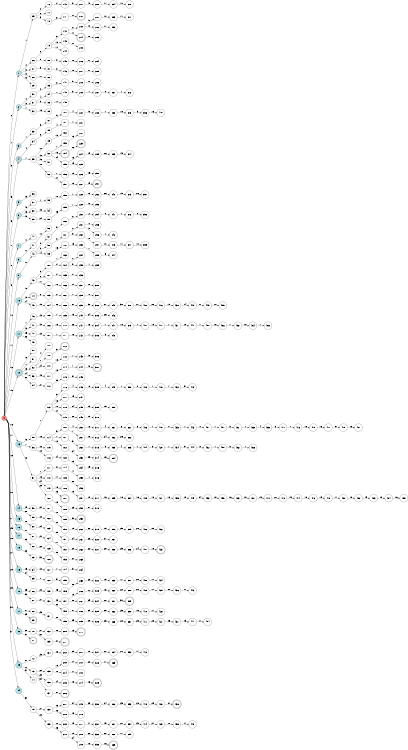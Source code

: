 digraph APTA {
__start0 [label="" shape="none"];

rankdir=LR;
size="8,5";

s0 [style="filled", color="black", fillcolor="#ff817b" shape="circle", label="0"];
s1 [style="filled", color="black", fillcolor="powderblue" shape="circle", label="1"];
s2 [style="filled", color="black", fillcolor="powderblue" shape="circle", label="2"];
s3 [style="filled", color="black", fillcolor="powderblue" shape="circle", label="3"];
s4 [style="rounded,filled", color="black", fillcolor="powderblue" shape="doublecircle", label="4"];
s5 [style="filled", color="black", fillcolor="powderblue" shape="circle", label="5"];
s6 [style="filled", color="black", fillcolor="powderblue" shape="circle", label="6"];
s7 [style="filled", color="black", fillcolor="powderblue" shape="circle", label="7"];
s8 [style="filled", color="black", fillcolor="powderblue" shape="circle", label="8"];
s9 [style="filled", color="black", fillcolor="powderblue" shape="circle", label="9"];
s10 [style="filled", color="black", fillcolor="powderblue" shape="circle", label="10"];
s11 [style="filled", color="black", fillcolor="powderblue" shape="circle", label="11"];
s12 [style="rounded,filled", color="black", fillcolor="powderblue" shape="doublecircle", label="12"];
s13 [style="filled", color="black", fillcolor="powderblue" shape="circle", label="13"];
s14 [style="filled", color="black", fillcolor="powderblue" shape="circle", label="14"];
s15 [style="filled", color="black", fillcolor="powderblue" shape="circle", label="15"];
s16 [style="filled", color="black", fillcolor="powderblue" shape="circle", label="16"];
s17 [style="filled", color="black", fillcolor="powderblue" shape="circle", label="17"];
s18 [style="filled", color="black", fillcolor="powderblue" shape="circle", label="18"];
s19 [style="filled", color="black", fillcolor="powderblue" shape="circle", label="19"];
s20 [style="filled", color="black", fillcolor="powderblue" shape="circle", label="20"];
s21 [style="filled", color="black", fillcolor="powderblue" shape="circle", label="21"];
s22 [style="filled", color="black", fillcolor="powderblue" shape="circle", label="22"];
s23 [style="filled", color="black", fillcolor="powderblue" shape="circle", label="23"];
s24 [style="filled", color="black", fillcolor="powderblue" shape="circle", label="24"];
s25 [style="filled", color="black", fillcolor="white" shape="circle", label="25"];
s26 [style="filled", color="black", fillcolor="white" shape="circle", label="26"];
s27 [style="filled", color="black", fillcolor="white" shape="circle", label="27"];
s28 [style="filled", color="black", fillcolor="white" shape="circle", label="28"];
s29 [style="filled", color="black", fillcolor="white" shape="circle", label="29"];
s30 [style="filled", color="black", fillcolor="white" shape="circle", label="30"];
s31 [style="filled", color="black", fillcolor="white" shape="circle", label="31"];
s32 [style="filled", color="black", fillcolor="white" shape="circle", label="32"];
s33 [style="filled", color="black", fillcolor="white" shape="circle", label="33"];
s34 [style="filled", color="black", fillcolor="white" shape="circle", label="34"];
s35 [style="filled", color="black", fillcolor="white" shape="circle", label="35"];
s36 [style="filled", color="black", fillcolor="white" shape="circle", label="36"];
s37 [style="filled", color="black", fillcolor="white" shape="circle", label="37"];
s38 [style="filled", color="black", fillcolor="white" shape="circle", label="38"];
s39 [style="filled", color="black", fillcolor="white" shape="circle", label="39"];
s40 [style="filled", color="black", fillcolor="white" shape="circle", label="40"];
s41 [style="filled", color="black", fillcolor="white" shape="circle", label="41"];
s42 [style="filled", color="black", fillcolor="white" shape="circle", label="42"];
s43 [style="filled", color="black", fillcolor="white" shape="circle", label="43"];
s44 [style="rounded,filled", color="black", fillcolor="white" shape="doublecircle", label="44"];
s45 [style="filled", color="black", fillcolor="white" shape="circle", label="45"];
s46 [style="filled", color="black", fillcolor="white" shape="circle", label="46"];
s47 [style="filled", color="black", fillcolor="white" shape="circle", label="47"];
s48 [style="filled", color="black", fillcolor="white" shape="circle", label="48"];
s49 [style="filled", color="black", fillcolor="white" shape="circle", label="49"];
s50 [style="filled", color="black", fillcolor="white" shape="circle", label="50"];
s51 [style="filled", color="black", fillcolor="white" shape="circle", label="51"];
s52 [style="filled", color="black", fillcolor="white" shape="circle", label="52"];
s53 [style="filled", color="black", fillcolor="white" shape="circle", label="53"];
s54 [style="filled", color="black", fillcolor="white" shape="circle", label="54"];
s55 [style="filled", color="black", fillcolor="white" shape="circle", label="55"];
s56 [style="filled", color="black", fillcolor="white" shape="circle", label="56"];
s57 [style="filled", color="black", fillcolor="white" shape="circle", label="57"];
s58 [style="filled", color="black", fillcolor="white" shape="circle", label="58"];
s59 [style="filled", color="black", fillcolor="white" shape="circle", label="59"];
s60 [style="filled", color="black", fillcolor="white" shape="circle", label="60"];
s61 [style="filled", color="black", fillcolor="white" shape="circle", label="61"];
s62 [style="filled", color="black", fillcolor="white" shape="circle", label="62"];
s63 [style="filled", color="black", fillcolor="white" shape="circle", label="63"];
s64 [style="filled", color="black", fillcolor="white" shape="circle", label="64"];
s65 [style="filled", color="black", fillcolor="white" shape="circle", label="65"];
s66 [style="filled", color="black", fillcolor="white" shape="circle", label="66"];
s67 [style="filled", color="black", fillcolor="white" shape="circle", label="67"];
s68 [style="filled", color="black", fillcolor="white" shape="circle", label="68"];
s69 [style="rounded,filled", color="black", fillcolor="white" shape="doublecircle", label="69"];
s70 [style="filled", color="black", fillcolor="white" shape="circle", label="70"];
s71 [style="rounded,filled", color="black", fillcolor="white" shape="doublecircle", label="71"];
s72 [style="filled", color="black", fillcolor="white" shape="circle", label="72"];
s73 [style="filled", color="black", fillcolor="white" shape="circle", label="73"];
s74 [style="filled", color="black", fillcolor="white" shape="circle", label="74"];
s75 [style="filled", color="black", fillcolor="white" shape="circle", label="75"];
s76 [style="filled", color="black", fillcolor="white" shape="circle", label="76"];
s77 [style="filled", color="black", fillcolor="white" shape="circle", label="77"];
s78 [style="filled", color="black", fillcolor="white" shape="circle", label="78"];
s79 [style="filled", color="black", fillcolor="white" shape="circle", label="79"];
s80 [style="filled", color="black", fillcolor="white" shape="circle", label="80"];
s81 [style="filled", color="black", fillcolor="white" shape="circle", label="81"];
s82 [style="filled", color="black", fillcolor="white" shape="circle", label="82"];
s83 [style="filled", color="black", fillcolor="white" shape="circle", label="83"];
s84 [style="filled", color="black", fillcolor="white" shape="circle", label="84"];
s85 [style="filled", color="black", fillcolor="white" shape="circle", label="85"];
s86 [style="filled", color="black", fillcolor="white" shape="circle", label="86"];
s87 [style="filled", color="black", fillcolor="white" shape="circle", label="87"];
s88 [style="filled", color="black", fillcolor="white" shape="circle", label="88"];
s89 [style="filled", color="black", fillcolor="white" shape="circle", label="89"];
s90 [style="filled", color="black", fillcolor="white" shape="circle", label="90"];
s91 [style="filled", color="black", fillcolor="white" shape="circle", label="91"];
s92 [style="filled", color="black", fillcolor="white" shape="circle", label="92"];
s93 [style="filled", color="black", fillcolor="white" shape="circle", label="93"];
s94 [style="filled", color="black", fillcolor="white" shape="circle", label="94"];
s95 [style="filled", color="black", fillcolor="white" shape="circle", label="95"];
s96 [style="filled", color="black", fillcolor="white" shape="circle", label="96"];
s97 [style="filled", color="black", fillcolor="white" shape="circle", label="97"];
s98 [style="filled", color="black", fillcolor="white" shape="circle", label="98"];
s99 [style="filled", color="black", fillcolor="white" shape="circle", label="99"];
s100 [style="filled", color="black", fillcolor="white" shape="circle", label="100"];
s101 [style="filled", color="black", fillcolor="white" shape="circle", label="101"];
s102 [style="filled", color="black", fillcolor="white" shape="circle", label="102"];
s103 [style="filled", color="black", fillcolor="white" shape="circle", label="103"];
s104 [style="filled", color="black", fillcolor="white" shape="circle", label="104"];
s105 [style="filled", color="black", fillcolor="white" shape="circle", label="105"];
s106 [style="filled", color="black", fillcolor="white" shape="circle", label="106"];
s107 [style="filled", color="black", fillcolor="white" shape="circle", label="107"];
s108 [style="filled", color="black", fillcolor="white" shape="circle", label="108"];
s109 [style="filled", color="black", fillcolor="white" shape="circle", label="109"];
s110 [style="filled", color="black", fillcolor="white" shape="circle", label="110"];
s111 [style="filled", color="black", fillcolor="white" shape="circle", label="111"];
s112 [style="filled", color="black", fillcolor="white" shape="circle", label="112"];
s113 [style="filled", color="black", fillcolor="white" shape="circle", label="113"];
s114 [style="filled", color="black", fillcolor="white" shape="circle", label="114"];
s115 [style="filled", color="black", fillcolor="white" shape="circle", label="115"];
s116 [style="filled", color="black", fillcolor="white" shape="circle", label="116"];
s117 [style="filled", color="black", fillcolor="white" shape="circle", label="117"];
s118 [style="filled", color="black", fillcolor="white" shape="circle", label="118"];
s119 [style="filled", color="black", fillcolor="white" shape="circle", label="119"];
s120 [style="filled", color="black", fillcolor="white" shape="circle", label="120"];
s121 [style="filled", color="black", fillcolor="white" shape="circle", label="121"];
s122 [style="filled", color="black", fillcolor="white" shape="circle", label="122"];
s123 [style="filled", color="black", fillcolor="white" shape="circle", label="123"];
s124 [style="filled", color="black", fillcolor="white" shape="circle", label="124"];
s125 [style="filled", color="black", fillcolor="white" shape="circle", label="125"];
s126 [style="rounded,filled", color="black", fillcolor="white" shape="doublecircle", label="126"];
s127 [style="filled", color="black", fillcolor="white" shape="circle", label="127"];
s128 [style="filled", color="black", fillcolor="white" shape="circle", label="128"];
s129 [style="filled", color="black", fillcolor="white" shape="circle", label="129"];
s130 [style="filled", color="black", fillcolor="white" shape="circle", label="130"];
s131 [style="filled", color="black", fillcolor="white" shape="circle", label="131"];
s132 [style="filled", color="black", fillcolor="white" shape="circle", label="132"];
s133 [style="filled", color="black", fillcolor="white" shape="circle", label="133"];
s134 [style="filled", color="black", fillcolor="white" shape="circle", label="134"];
s135 [style="filled", color="black", fillcolor="white" shape="circle", label="135"];
s136 [style="filled", color="black", fillcolor="white" shape="circle", label="136"];
s137 [style="filled", color="black", fillcolor="white" shape="circle", label="137"];
s138 [style="filled", color="black", fillcolor="white" shape="circle", label="138"];
s139 [style="filled", color="black", fillcolor="white" shape="circle", label="139"];
s140 [style="filled", color="black", fillcolor="white" shape="circle", label="140"];
s141 [style="filled", color="black", fillcolor="white" shape="circle", label="141"];
s142 [style="filled", color="black", fillcolor="white" shape="circle", label="142"];
s143 [style="filled", color="black", fillcolor="white" shape="circle", label="143"];
s144 [style="filled", color="black", fillcolor="white" shape="circle", label="144"];
s145 [style="filled", color="black", fillcolor="white" shape="circle", label="145"];
s146 [style="filled", color="black", fillcolor="white" shape="circle", label="146"];
s147 [style="filled", color="black", fillcolor="white" shape="circle", label="147"];
s148 [style="filled", color="black", fillcolor="white" shape="circle", label="148"];
s149 [style="filled", color="black", fillcolor="white" shape="circle", label="149"];
s150 [style="filled", color="black", fillcolor="white" shape="circle", label="150"];
s151 [style="filled", color="black", fillcolor="white" shape="circle", label="151"];
s152 [style="filled", color="black", fillcolor="white" shape="circle", label="152"];
s153 [style="filled", color="black", fillcolor="white" shape="circle", label="153"];
s154 [style="rounded,filled", color="black", fillcolor="white" shape="doublecircle", label="154"];
s155 [style="filled", color="black", fillcolor="white" shape="circle", label="155"];
s156 [style="filled", color="black", fillcolor="white" shape="circle", label="156"];
s157 [style="filled", color="black", fillcolor="white" shape="circle", label="157"];
s158 [style="filled", color="black", fillcolor="white" shape="circle", label="158"];
s159 [style="filled", color="black", fillcolor="white" shape="circle", label="159"];
s160 [style="filled", color="black", fillcolor="white" shape="circle", label="160"];
s161 [style="filled", color="black", fillcolor="white" shape="circle", label="161"];
s162 [style="filled", color="black", fillcolor="white" shape="circle", label="162"];
s163 [style="filled", color="black", fillcolor="white" shape="circle", label="163"];
s164 [style="filled", color="black", fillcolor="white" shape="circle", label="164"];
s165 [style="filled", color="black", fillcolor="white" shape="circle", label="165"];
s166 [style="filled", color="black", fillcolor="white" shape="circle", label="166"];
s167 [style="filled", color="black", fillcolor="white" shape="circle", label="167"];
s168 [style="filled", color="black", fillcolor="white" shape="circle", label="168"];
s169 [style="filled", color="black", fillcolor="white" shape="circle", label="169"];
s170 [style="filled", color="black", fillcolor="white" shape="circle", label="170"];
s171 [style="filled", color="black", fillcolor="white" shape="circle", label="171"];
s172 [style="rounded,filled", color="black", fillcolor="white" shape="doublecircle", label="172"];
s173 [style="filled", color="black", fillcolor="white" shape="circle", label="173"];
s174 [style="filled", color="black", fillcolor="white" shape="circle", label="174"];
s175 [style="filled", color="black", fillcolor="white" shape="circle", label="175"];
s176 [style="filled", color="black", fillcolor="white" shape="circle", label="176"];
s177 [style="filled", color="black", fillcolor="white" shape="circle", label="177"];
s178 [style="filled", color="black", fillcolor="white" shape="circle", label="178"];
s179 [style="filled", color="black", fillcolor="white" shape="circle", label="179"];
s180 [style="filled", color="black", fillcolor="white" shape="circle", label="180"];
s181 [style="filled", color="black", fillcolor="white" shape="circle", label="181"];
s182 [style="filled", color="black", fillcolor="white" shape="circle", label="182"];
s183 [style="filled", color="black", fillcolor="white" shape="circle", label="183"];
s184 [style="filled", color="black", fillcolor="white" shape="circle", label="184"];
s185 [style="filled", color="black", fillcolor="white" shape="circle", label="185"];
s186 [style="filled", color="black", fillcolor="white" shape="circle", label="186"];
s187 [style="rounded,filled", color="black", fillcolor="white" shape="doublecircle", label="187"];
s188 [style="filled", color="black", fillcolor="white" shape="circle", label="188"];
s189 [style="filled", color="black", fillcolor="white" shape="circle", label="189"];
s190 [style="filled", color="black", fillcolor="white" shape="circle", label="190"];
s191 [style="filled", color="black", fillcolor="white" shape="circle", label="191"];
s192 [style="filled", color="black", fillcolor="white" shape="circle", label="192"];
s193 [style="filled", color="black", fillcolor="white" shape="circle", label="193"];
s194 [style="filled", color="black", fillcolor="white" shape="circle", label="194"];
s195 [style="rounded,filled", color="black", fillcolor="white" shape="doublecircle", label="195"];
s196 [style="filled", color="black", fillcolor="white" shape="circle", label="196"];
s197 [style="filled", color="black", fillcolor="white" shape="circle", label="197"];
s198 [style="filled", color="black", fillcolor="white" shape="circle", label="198"];
s199 [style="filled", color="black", fillcolor="white" shape="circle", label="199"];
s200 [style="filled", color="black", fillcolor="white" shape="circle", label="200"];
s201 [style="rounded,filled", color="black", fillcolor="white" shape="doublecircle", label="201"];
s202 [style="filled", color="black", fillcolor="white" shape="circle", label="202"];
s203 [style="filled", color="black", fillcolor="white" shape="circle", label="203"];
s204 [style="filled", color="black", fillcolor="white" shape="circle", label="204"];
s205 [style="filled", color="black", fillcolor="white" shape="circle", label="205"];
s206 [style="rounded,filled", color="black", fillcolor="white" shape="doublecircle", label="206"];
s207 [style="filled", color="black", fillcolor="white" shape="circle", label="207"];
s208 [style="filled", color="black", fillcolor="white" shape="circle", label="208"];
s209 [style="filled", color="black", fillcolor="white" shape="circle", label="209"];
s210 [style="filled", color="black", fillcolor="white" shape="circle", label="210"];
s211 [style="filled", color="black", fillcolor="white" shape="circle", label="211"];
s212 [style="rounded,filled", color="black", fillcolor="white" shape="doublecircle", label="212"];
s213 [style="filled", color="black", fillcolor="white" shape="circle", label="213"];
s214 [style="rounded,filled", color="black", fillcolor="white" shape="doublecircle", label="214"];
s215 [style="filled", color="black", fillcolor="white" shape="circle", label="215"];
s216 [style="filled", color="black", fillcolor="white" shape="circle", label="216"];
s217 [style="filled", color="black", fillcolor="white" shape="circle", label="217"];
s218 [style="filled", color="black", fillcolor="white" shape="circle", label="218"];
s219 [style="filled", color="black", fillcolor="white" shape="circle", label="219"];
s220 [style="filled", color="black", fillcolor="white" shape="circle", label="220"];
s221 [style="filled", color="black", fillcolor="white" shape="circle", label="221"];
s222 [style="filled", color="black", fillcolor="white" shape="circle", label="222"];
s223 [style="rounded,filled", color="black", fillcolor="white" shape="doublecircle", label="223"];
s224 [style="filled", color="black", fillcolor="white" shape="circle", label="224"];
s225 [style="filled", color="black", fillcolor="white" shape="circle", label="225"];
s226 [style="filled", color="black", fillcolor="white" shape="circle", label="226"];
s227 [style="filled", color="black", fillcolor="white" shape="circle", label="227"];
s228 [style="filled", color="black", fillcolor="white" shape="circle", label="228"];
s229 [style="filled", color="black", fillcolor="white" shape="circle", label="229"];
s230 [style="filled", color="black", fillcolor="white" shape="circle", label="230"];
s231 [style="filled", color="black", fillcolor="white" shape="circle", label="231"];
s232 [style="filled", color="black", fillcolor="white" shape="circle", label="232"];
s233 [style="filled", color="black", fillcolor="white" shape="circle", label="233"];
s234 [style="filled", color="black", fillcolor="white" shape="circle", label="234"];
s235 [style="filled", color="black", fillcolor="white" shape="circle", label="235"];
s236 [style="filled", color="black", fillcolor="white" shape="circle", label="236"];
s237 [style="filled", color="black", fillcolor="white" shape="circle", label="237"];
s238 [style="filled", color="black", fillcolor="white" shape="circle", label="238"];
s239 [style="filled", color="black", fillcolor="white" shape="circle", label="239"];
s240 [style="filled", color="black", fillcolor="white" shape="circle", label="240"];
s241 [style="filled", color="black", fillcolor="white" shape="circle", label="241"];
s242 [style="filled", color="black", fillcolor="white" shape="circle", label="242"];
s243 [style="filled", color="black", fillcolor="white" shape="circle", label="243"];
s244 [style="filled", color="black", fillcolor="white" shape="circle", label="244"];
s245 [style="filled", color="black", fillcolor="white" shape="circle", label="245"];
s246 [style="filled", color="black", fillcolor="white" shape="circle", label="246"];
s247 [style="filled", color="black", fillcolor="white" shape="circle", label="247"];
s248 [style="filled", color="black", fillcolor="white" shape="circle", label="248"];
s249 [style="filled", color="black", fillcolor="white" shape="circle", label="249"];
s250 [style="filled", color="black", fillcolor="white" shape="circle", label="250"];
s251 [style="filled", color="black", fillcolor="white" shape="circle", label="251"];
s252 [style="filled", color="black", fillcolor="white" shape="circle", label="252"];
s253 [style="filled", color="black", fillcolor="white" shape="circle", label="253"];
s254 [style="filled", color="black", fillcolor="white" shape="circle", label="254"];
s255 [style="filled", color="black", fillcolor="white" shape="circle", label="255"];
s256 [style="filled", color="black", fillcolor="white" shape="circle", label="256"];
s257 [style="filled", color="black", fillcolor="white" shape="circle", label="257"];
s258 [style="filled", color="black", fillcolor="white" shape="circle", label="258"];
s259 [style="rounded,filled", color="black", fillcolor="white" shape="doublecircle", label="259"];
s260 [style="filled", color="black", fillcolor="white" shape="circle", label="260"];
s261 [style="filled", color="black", fillcolor="white" shape="circle", label="261"];
s262 [style="filled", color="black", fillcolor="white" shape="circle", label="262"];
s263 [style="filled", color="black", fillcolor="white" shape="circle", label="263"];
s264 [style="filled", color="black", fillcolor="white" shape="circle", label="264"];
s265 [style="filled", color="black", fillcolor="white" shape="circle", label="265"];
s266 [style="filled", color="black", fillcolor="white" shape="circle", label="266"];
s267 [style="filled", color="black", fillcolor="white" shape="circle", label="267"];
s268 [style="filled", color="black", fillcolor="white" shape="circle", label="268"];
s269 [style="filled", color="black", fillcolor="white" shape="circle", label="269"];
s270 [style="rounded,filled", color="black", fillcolor="white" shape="doublecircle", label="270"];
s271 [style="filled", color="black", fillcolor="white" shape="circle", label="271"];
s272 [style="filled", color="black", fillcolor="white" shape="circle", label="272"];
s273 [style="filled", color="black", fillcolor="white" shape="circle", label="273"];
s274 [style="filled", color="black", fillcolor="white" shape="circle", label="274"];
s275 [style="filled", color="black", fillcolor="white" shape="circle", label="275"];
s276 [style="filled", color="black", fillcolor="white" shape="circle", label="276"];
s277 [style="filled", color="black", fillcolor="white" shape="circle", label="277"];
s278 [style="filled", color="black", fillcolor="white" shape="circle", label="278"];
s279 [style="filled", color="black", fillcolor="white" shape="circle", label="279"];
s280 [style="filled", color="black", fillcolor="white" shape="circle", label="280"];
s281 [style="filled", color="black", fillcolor="white" shape="circle", label="281"];
s282 [style="filled", color="black", fillcolor="white" shape="circle", label="282"];
s283 [style="filled", color="black", fillcolor="white" shape="circle", label="283"];
s284 [style="filled", color="black", fillcolor="white" shape="circle", label="284"];
s285 [style="filled", color="black", fillcolor="white" shape="circle", label="285"];
s286 [style="filled", color="black", fillcolor="white" shape="circle", label="286"];
s287 [style="filled", color="black", fillcolor="white" shape="circle", label="287"];
s288 [style="filled", color="black", fillcolor="white" shape="circle", label="288"];
s289 [style="filled", color="black", fillcolor="white" shape="circle", label="289"];
s290 [style="filled", color="black", fillcolor="white" shape="circle", label="290"];
s291 [style="rounded,filled", color="black", fillcolor="white" shape="doublecircle", label="291"];
s292 [style="filled", color="black", fillcolor="white" shape="circle", label="292"];
s293 [style="filled", color="black", fillcolor="white" shape="circle", label="293"];
s294 [style="filled", color="black", fillcolor="white" shape="circle", label="294"];
s295 [style="filled", color="black", fillcolor="white" shape="circle", label="295"];
s296 [style="filled", color="black", fillcolor="white" shape="circle", label="296"];
s297 [style="filled", color="black", fillcolor="white" shape="circle", label="297"];
s298 [style="filled", color="black", fillcolor="white" shape="circle", label="298"];
s299 [style="filled", color="black", fillcolor="white" shape="circle", label="299"];
s300 [style="filled", color="black", fillcolor="white" shape="circle", label="300"];
s301 [style="filled", color="black", fillcolor="white" shape="circle", label="301"];
s302 [style="filled", color="black", fillcolor="white" shape="circle", label="302"];
s303 [style="filled", color="black", fillcolor="white" shape="circle", label="303"];
s304 [style="filled", color="black", fillcolor="white" shape="circle", label="304"];
s305 [style="filled", color="black", fillcolor="white" shape="circle", label="305"];
s306 [style="filled", color="black", fillcolor="white" shape="circle", label="306"];
s307 [style="rounded,filled", color="black", fillcolor="white" shape="doublecircle", label="307"];
s308 [style="filled", color="black", fillcolor="white" shape="circle", label="308"];
s309 [style="filled", color="black", fillcolor="white" shape="circle", label="309"];
s310 [style="filled", color="black", fillcolor="white" shape="circle", label="310"];
s311 [style="filled", color="black", fillcolor="white" shape="circle", label="311"];
s312 [style="filled", color="black", fillcolor="white" shape="circle", label="312"];
s313 [style="filled", color="black", fillcolor="white" shape="circle", label="313"];
s314 [style="filled", color="black", fillcolor="white" shape="circle", label="314"];
s315 [style="filled", color="black", fillcolor="white" shape="circle", label="315"];
s316 [style="filled", color="black", fillcolor="white" shape="circle", label="316"];
s317 [style="filled", color="black", fillcolor="white" shape="circle", label="317"];
s318 [style="filled", color="black", fillcolor="white" shape="circle", label="318"];
s319 [style="filled", color="black", fillcolor="white" shape="circle", label="319"];
s320 [style="filled", color="black", fillcolor="white" shape="circle", label="320"];
s321 [style="filled", color="black", fillcolor="white" shape="circle", label="321"];
s322 [style="filled", color="black", fillcolor="white" shape="circle", label="322"];
s323 [style="filled", color="black", fillcolor="white" shape="circle", label="323"];
s324 [style="filled", color="black", fillcolor="white" shape="circle", label="324"];
s325 [style="filled", color="black", fillcolor="white" shape="circle", label="325"];
s326 [style="filled", color="black", fillcolor="white" shape="circle", label="326"];
s327 [style="filled", color="black", fillcolor="white" shape="circle", label="327"];
s328 [style="filled", color="black", fillcolor="white" shape="circle", label="328"];
s329 [style="rounded,filled", color="black", fillcolor="white" shape="doublecircle", label="329"];
s330 [style="filled", color="black", fillcolor="white" shape="circle", label="330"];
s331 [style="filled", color="black", fillcolor="white" shape="circle", label="331"];
s332 [style="filled", color="black", fillcolor="white" shape="circle", label="332"];
s333 [style="filled", color="black", fillcolor="white" shape="circle", label="333"];
s334 [style="filled", color="black", fillcolor="white" shape="circle", label="334"];
s335 [style="filled", color="black", fillcolor="white" shape="circle", label="335"];
s336 [style="filled", color="black", fillcolor="white" shape="circle", label="336"];
s337 [style="filled", color="black", fillcolor="white" shape="circle", label="337"];
s338 [style="filled", color="black", fillcolor="white" shape="circle", label="338"];
s339 [style="filled", color="black", fillcolor="white" shape="circle", label="339"];
s340 [style="filled", color="black", fillcolor="white" shape="circle", label="340"];
s341 [style="filled", color="black", fillcolor="white" shape="circle", label="341"];
s342 [style="filled", color="black", fillcolor="white" shape="circle", label="342"];
s343 [style="filled", color="black", fillcolor="white" shape="circle", label="343"];
s344 [style="filled", color="black", fillcolor="white" shape="circle", label="344"];
s345 [style="filled", color="black", fillcolor="white" shape="circle", label="345"];
s346 [style="filled", color="black", fillcolor="white" shape="circle", label="346"];
s347 [style="filled", color="black", fillcolor="white" shape="circle", label="347"];
s348 [style="filled", color="black", fillcolor="white" shape="circle", label="348"];
s349 [style="filled", color="black", fillcolor="white" shape="circle", label="349"];
s350 [style="filled", color="black", fillcolor="white" shape="circle", label="350"];
s351 [style="filled", color="black", fillcolor="white" shape="circle", label="351"];
s352 [style="filled", color="black", fillcolor="white" shape="circle", label="352"];
s353 [style="filled", color="black", fillcolor="white" shape="circle", label="353"];
s354 [style="rounded,filled", color="black", fillcolor="white" shape="doublecircle", label="354"];
s355 [style="filled", color="black", fillcolor="white" shape="circle", label="355"];
s356 [style="filled", color="black", fillcolor="white" shape="circle", label="356"];
s357 [style="filled", color="black", fillcolor="white" shape="circle", label="357"];
s358 [style="filled", color="black", fillcolor="white" shape="circle", label="358"];
s359 [style="filled", color="black", fillcolor="white" shape="circle", label="359"];
s360 [style="filled", color="black", fillcolor="white" shape="circle", label="360"];
s361 [style="filled", color="black", fillcolor="white" shape="circle", label="361"];
s362 [style="filled", color="black", fillcolor="white" shape="circle", label="362"];
s363 [style="filled", color="black", fillcolor="white" shape="circle", label="363"];
s364 [style="filled", color="black", fillcolor="white" shape="circle", label="364"];
s365 [style="rounded,filled", color="black", fillcolor="white" shape="doublecircle", label="365"];
s366 [style="filled", color="black", fillcolor="white" shape="circle", label="366"];
s367 [style="filled", color="black", fillcolor="white" shape="circle", label="367"];
s368 [style="filled", color="black", fillcolor="white" shape="circle", label="368"];
s369 [style="rounded,filled", color="black", fillcolor="white" shape="doublecircle", label="369"];
s370 [style="filled", color="black", fillcolor="white" shape="circle", label="370"];
s371 [style="filled", color="black", fillcolor="white" shape="circle", label="371"];
s372 [style="filled", color="black", fillcolor="white" shape="circle", label="372"];
s373 [style="filled", color="black", fillcolor="white" shape="circle", label="373"];
s374 [style="filled", color="black", fillcolor="white" shape="circle", label="374"];
s375 [style="filled", color="black", fillcolor="white" shape="circle", label="375"];
s376 [style="filled", color="black", fillcolor="white" shape="circle", label="376"];
s377 [style="filled", color="black", fillcolor="white" shape="circle", label="377"];
s378 [style="filled", color="black", fillcolor="white" shape="circle", label="378"];
s379 [style="filled", color="black", fillcolor="white" shape="circle", label="379"];
s380 [style="filled", color="black", fillcolor="white" shape="circle", label="380"];
s381 [style="filled", color="black", fillcolor="white" shape="circle", label="381"];
s382 [style="filled", color="black", fillcolor="white" shape="circle", label="382"];
s383 [style="filled", color="black", fillcolor="white" shape="circle", label="383"];
s384 [style="filled", color="black", fillcolor="white" shape="circle", label="384"];
s385 [style="filled", color="black", fillcolor="white" shape="circle", label="385"];
s386 [style="filled", color="black", fillcolor="white" shape="circle", label="386"];
s387 [style="filled", color="black", fillcolor="white" shape="circle", label="387"];
s388 [style="filled", color="black", fillcolor="white" shape="circle", label="388"];
s389 [style="rounded,filled", color="black", fillcolor="white" shape="doublecircle", label="389"];
s390 [style="filled", color="black", fillcolor="white" shape="circle", label="390"];
s391 [style="filled", color="black", fillcolor="white" shape="circle", label="391"];
s392 [style="filled", color="black", fillcolor="white" shape="circle", label="392"];
s393 [style="filled", color="black", fillcolor="white" shape="circle", label="393"];
s394 [style="filled", color="black", fillcolor="white" shape="circle", label="394"];
s395 [style="filled", color="black", fillcolor="white" shape="circle", label="395"];
s396 [style="filled", color="black", fillcolor="white" shape="circle", label="396"];
s397 [style="filled", color="black", fillcolor="white" shape="circle", label="397"];
s398 [style="filled", color="black", fillcolor="white" shape="circle", label="398"];
s399 [style="filled", color="black", fillcolor="white" shape="circle", label="399"];
s400 [style="filled", color="black", fillcolor="white" shape="circle", label="400"];
s401 [style="filled", color="black", fillcolor="white" shape="circle", label="401"];
s402 [style="filled", color="black", fillcolor="white" shape="circle", label="402"];
s403 [style="filled", color="black", fillcolor="white" shape="circle", label="403"];
s404 [style="filled", color="black", fillcolor="white" shape="circle", label="404"];
s405 [style="filled", color="black", fillcolor="white" shape="circle", label="405"];
s406 [style="filled", color="black", fillcolor="white" shape="circle", label="406"];
s407 [style="filled", color="black", fillcolor="white" shape="circle", label="407"];
s408 [style="filled", color="black", fillcolor="white" shape="circle", label="408"];
s409 [style="filled", color="black", fillcolor="white" shape="circle", label="409"];
s410 [style="filled", color="black", fillcolor="white" shape="circle", label="410"];
s411 [style="filled", color="black", fillcolor="white" shape="circle", label="411"];
s412 [style="filled", color="black", fillcolor="white" shape="circle", label="412"];
s413 [style="filled", color="black", fillcolor="white" shape="circle", label="413"];
s414 [style="filled", color="black", fillcolor="white" shape="circle", label="414"];
s415 [style="filled", color="black", fillcolor="white" shape="circle", label="415"];
s416 [style="filled", color="black", fillcolor="white" shape="circle", label="416"];
s417 [style="filled", color="black", fillcolor="white" shape="circle", label="417"];
s418 [style="filled", color="black", fillcolor="white" shape="circle", label="418"];
s419 [style="filled", color="black", fillcolor="white" shape="circle", label="419"];
s420 [style="filled", color="black", fillcolor="white" shape="circle", label="420"];
s421 [style="filled", color="black", fillcolor="white" shape="circle", label="421"];
s422 [style="filled", color="black", fillcolor="white" shape="circle", label="422"];
s423 [style="rounded,filled", color="black", fillcolor="white" shape="doublecircle", label="423"];
s424 [style="filled", color="black", fillcolor="white" shape="circle", label="424"];
s425 [style="filled", color="black", fillcolor="white" shape="circle", label="425"];
s426 [style="filled", color="black", fillcolor="white" shape="circle", label="426"];
s427 [style="filled", color="black", fillcolor="white" shape="circle", label="427"];
s428 [style="filled", color="black", fillcolor="white" shape="circle", label="428"];
s429 [style="filled", color="black", fillcolor="white" shape="circle", label="429"];
s430 [style="filled", color="black", fillcolor="white" shape="circle", label="430"];
s431 [style="filled", color="black", fillcolor="white" shape="circle", label="431"];
s432 [style="filled", color="black", fillcolor="white" shape="circle", label="432"];
s433 [style="filled", color="black", fillcolor="white" shape="circle", label="433"];
s434 [style="filled", color="black", fillcolor="white" shape="circle", label="434"];
s435 [style="filled", color="black", fillcolor="white" shape="circle", label="435"];
s436 [style="filled", color="black", fillcolor="white" shape="circle", label="436"];
s437 [style="filled", color="black", fillcolor="white" shape="circle", label="437"];
s438 [style="rounded,filled", color="black", fillcolor="white" shape="doublecircle", label="438"];
s439 [style="filled", color="black", fillcolor="white" shape="circle", label="439"];
s440 [style="filled", color="black", fillcolor="white" shape="circle", label="440"];
s441 [style="filled", color="black", fillcolor="white" shape="circle", label="441"];
s442 [style="filled", color="black", fillcolor="white" shape="circle", label="442"];
s443 [style="filled", color="black", fillcolor="white" shape="circle", label="443"];
s444 [style="filled", color="black", fillcolor="white" shape="circle", label="444"];
s445 [style="filled", color="black", fillcolor="white" shape="circle", label="445"];
s446 [style="filled", color="black", fillcolor="white" shape="circle", label="446"];
s447 [style="filled", color="black", fillcolor="white" shape="circle", label="447"];
s448 [style="filled", color="black", fillcolor="white" shape="circle", label="448"];
s449 [style="filled", color="black", fillcolor="white" shape="circle", label="449"];
s450 [style="filled", color="black", fillcolor="white" shape="circle", label="450"];
s451 [style="filled", color="black", fillcolor="white" shape="circle", label="451"];
s452 [style="filled", color="black", fillcolor="white" shape="circle", label="452"];
s453 [style="filled", color="black", fillcolor="white" shape="circle", label="453"];
s454 [style="filled", color="black", fillcolor="white" shape="circle", label="454"];
s455 [style="filled", color="black", fillcolor="white" shape="circle", label="455"];
s456 [style="filled", color="black", fillcolor="white" shape="circle", label="456"];
s457 [style="filled", color="black", fillcolor="white" shape="circle", label="457"];
s458 [style="filled", color="black", fillcolor="white" shape="circle", label="458"];
s459 [style="filled", color="black", fillcolor="white" shape="circle", label="459"];
s460 [style="filled", color="black", fillcolor="white" shape="circle", label="460"];
s461 [style="filled", color="black", fillcolor="white" shape="circle", label="461"];
s462 [style="filled", color="black", fillcolor="white" shape="circle", label="462"];
s463 [style="filled", color="black", fillcolor="white" shape="circle", label="463"];
s464 [style="filled", color="black", fillcolor="white" shape="circle", label="464"];
s465 [style="filled", color="black", fillcolor="white" shape="circle", label="465"];
s466 [style="filled", color="black", fillcolor="white" shape="circle", label="466"];
s467 [style="filled", color="black", fillcolor="white" shape="circle", label="467"];
s468 [style="filled", color="black", fillcolor="white" shape="circle", label="468"];
s469 [style="filled", color="black", fillcolor="white" shape="circle", label="469"];
s470 [style="filled", color="black", fillcolor="white" shape="circle", label="470"];
s471 [style="filled", color="black", fillcolor="white" shape="circle", label="471"];
s472 [style="filled", color="black", fillcolor="white" shape="circle", label="472"];
s473 [style="filled", color="black", fillcolor="white" shape="circle", label="473"];
s474 [style="filled", color="black", fillcolor="white" shape="circle", label="474"];
s475 [style="filled", color="black", fillcolor="white" shape="circle", label="475"];
s476 [style="filled", color="black", fillcolor="white" shape="circle", label="476"];
s477 [style="filled", color="black", fillcolor="white" shape="circle", label="477"];
s478 [style="filled", color="black", fillcolor="white" shape="circle", label="478"];
s479 [style="filled", color="black", fillcolor="white" shape="circle", label="479"];
s480 [style="filled", color="black", fillcolor="white" shape="circle", label="480"];
s481 [style="filled", color="black", fillcolor="white" shape="circle", label="481"];
s482 [style="filled", color="black", fillcolor="white" shape="circle", label="482"];
s483 [style="filled", color="black", fillcolor="white" shape="circle", label="483"];
s484 [style="filled", color="black", fillcolor="white" shape="circle", label="484"];
s485 [style="filled", color="black", fillcolor="white" shape="circle", label="485"];
s0 -> s1 [label="0"];
s0 -> s2 [label="1"];
s0 -> s3 [label="3"];
s0 -> s4 [label="5"];
s0 -> s5 [label="6"];
s0 -> s6 [label="7"];
s0 -> s7 [label="8"];
s0 -> s8 [label="9"];
s0 -> s9 [label="10"];
s0 -> s10 [label="11"];
s0 -> s11 [label="13"];
s0 -> s12 [label="15"];
s0 -> s13 [label="16"];
s0 -> s14 [label="17"];
s0 -> s15 [label="19"];
s0 -> s16 [label="20"];
s0 -> s17 [label="21"];
s0 -> s18 [label="25"];
s0 -> s19 [label="26"];
s0 -> s20 [label="27"];
s0 -> s21 [label="28"];
s0 -> s22 [label="29"];
s0 -> s23 [label="30"];
s0 -> s24 [label="31"];
s1 -> s25 [label="1"];
s1 -> s26 [label="2"];
s1 -> s27 [label="3"];
s1 -> s28 [label="9"];
s1 -> s29 [label="12"];
s2 -> s30 [label="0"];
s2 -> s31 [label="3"];
s2 -> s32 [label="7"];
s3 -> s33 [label="1"];
s4 -> s34 [label="4"];
s4 -> s35 [label="7"];
s5 -> s36 [label="13"];
s6 -> s37 [label="5"];
s6 -> s38 [label="13"];
s6 -> s39 [label="18"];
s7 -> s40 [label="0"];
s8 -> s41 [label="11"];
s9 -> s42 [label="11"];
s10 -> s43 [label="9"];
s10 -> s44 [label="10"];
s10 -> s45 [label="14"];
s11 -> s46 [label="7"];
s11 -> s47 [label="12"];
s11 -> s48 [label="15"];
s11 -> s49 [label="26"];
s12 -> s50 [label="5"];
s12 -> s51 [label="7"];
s12 -> s52 [label="13"];
s12 -> s53 [label="14"];
s12 -> s54 [label="26"];
s13 -> s55 [label="5"];
s13 -> s56 [label="7"];
s13 -> s57 [label="18"];
s14 -> s58 [label="19"];
s14 -> s59 [label="20"];
s15 -> s60 [label="18"];
s16 -> s61 [label="17"];
s17 -> s62 [label="23"];
s18 -> s63 [label="28"];
s19 -> s64 [label="15"];
s19 -> s65 [label="24"];
s20 -> s66 [label="25"];
s20 -> s67 [label="30"];
s21 -> s68 [label="27"];
s21 -> s69 [label="29"];
s22 -> s70 [label="28"];
s22 -> s71 [label="31"];
s23 -> s72 [label="27"];
s23 -> s73 [label="28"];
s23 -> s74 [label="31"];
s24 -> s75 [label="30"];
s25 -> s76 [label="0"];
s25 -> s77 [label="2"];
s25 -> s78 [label="3"];
s26 -> s79 [label="8"];
s26 -> s80 [label="9"];
s27 -> s81 [label="9"];
s28 -> s82 [label="11"];
s30 -> s83 [label="2"];
s31 -> s84 [label="4"];
s31 -> s85 [label="9"];
s32 -> s86 [label="16"];
s33 -> s87 [label="3"];
s34 -> s88 [label="6"];
s35 -> s89 [label="12"];
s35 -> s90 [label="13"];
s35 -> s91 [label="15"];
s35 -> s92 [label="18"];
s37 -> s93 [label="7"];
s38 -> s94 [label="15"];
s39 -> s95 [label="24"];
s41 -> s96 [label="10"];
s42 -> s97 [label="8"];
s42 -> s98 [label="9"];
s42 -> s99 [label="14"];
s43 -> s100 [label="3"];
s43 -> s101 [label="8"];
s43 -> s102 [label="11"];
s44 -> s103 [label="8"];
s45 -> s104 [label="15"];
s46 -> s105 [label="13"];
s47 -> s106 [label="13"];
s48 -> s107 [label="13"];
s52 -> s108 [label="4"];
s52 -> s109 [label="7"];
s52 -> s110 [label="24"];
s53 -> s111 [label="15"];
s54 -> s112 [label="27"];
s55 -> s113 [label="7"];
s55 -> s114 [label="16"];
s56 -> s115 [label="13"];
s56 -> s116 [label="18"];
s57 -> s117 [label="7"];
s57 -> s118 [label="16"];
s57 -> s119 [label="24"];
s57 -> s120 [label="25"];
s58 -> s121 [label="22"];
s59 -> s122 [label="19"];
s60 -> s123 [label="24"];
s61 -> s124 [label="20"];
s62 -> s125 [label="22"];
s63 -> s126 [label="30"];
s64 -> s127 [label="13"];
s65 -> s128 [label="7"];
s66 -> s129 [label="28"];
s67 -> s130 [label="27"];
s68 -> s131 [label="25"];
s70 -> s132 [label="27"];
s70 -> s133 [label="30"];
s72 -> s134 [label="25"];
s73 -> s135 [label="22"];
s73 -> s136 [label="25"];
s73 -> s137 [label="30"];
s75 -> s138 [label="27"];
s75 -> s139 [label="28"];
s76 -> s140 [label="2"];
s78 -> s141 [label="9"];
s79 -> s142 [label="9"];
s79 -> s143 [label="10"];
s79 -> s144 [label="11"];
s80 -> s145 [label="8"];
s81 -> s146 [label="8"];
s83 -> s147 [label="8"];
s84 -> s148 [label="1"];
s85 -> s149 [label="11"];
s87 -> s150 [label="6"];
s88 -> s151 [label="4"];
s89 -> s152 [label="13"];
s90 -> s153 [label="7"];
s90 -> s154 [label="15"];
s90 -> s155 [label="24"];
s92 -> s156 [label="7"];
s92 -> s157 [label="24"];
s93 -> s158 [label="18"];
s95 -> s159 [label="25"];
s97 -> s160 [label="9"];
s98 -> s161 [label="8"];
s99 -> s162 [label="15"];
s100 -> s163 [label="1"];
s100 -> s164 [label="2"];
s101 -> s165 [label="2"];
s102 -> s166 [label="10"];
s103 -> s167 [label="2"];
s104 -> s168 [label="26"];
s105 -> s169 [label="7"];
s106 -> s170 [label="15"];
s107 -> s171 [label="7"];
s109 -> s172 [label="5"];
s110 -> s173 [label="18"];
s111 -> s174 [label="13"];
s112 -> s175 [label="30"];
s113 -> s176 [label="5"];
s113 -> s177 [label="13"];
s113 -> s178 [label="18"];
s113 -> s179 [label="24"];
s114 -> s180 [label="5"];
s114 -> s181 [label="7"];
s114 -> s182 [label="18"];
s116 -> s183 [label="24"];
s117 -> s184 [label="6"];
s118 -> s185 [label="17"];
s119 -> s186 [label="18"];
s119 -> s187 [label="26"];
s120 -> s188 [label="19"];
s121 -> s189 [label="28"];
s122 -> s190 [label="22"];
s123 -> s191 [label="25"];
s124 -> s192 [label="17"];
s125 -> s193 [label="25"];
s127 -> s194 [label="7"];
s128 -> s195 [label="5"];
s129 -> s196 [label="25"];
s130 -> s197 [label="25"];
s130 -> s198 [label="30"];
s131 -> s199 [label="28"];
s132 -> s200 [label="26"];
s133 -> s201 [label="31"];
s134 -> s202 [label="28"];
s135 -> s203 [label="19"];
s135 -> s204 [label="20"];
s136 -> s205 [label="24"];
s137 -> s206 [label="31"];
s138 -> s207 [label="25"];
s138 -> s208 [label="26"];
s139 -> s209 [label="22"];
s139 -> s210 [label="25"];
s140 -> s211 [label="3"];
s141 -> s212 [label="11"];
s142 -> s213 [label="8"];
s142 -> s214 [label="11"];
s143 -> s215 [label="11"];
s145 -> s216 [label="10"];
s146 -> s217 [label="10"];
s147 -> s218 [label="9"];
s148 -> s219 [label="3"];
s150 -> s220 [label="4"];
s151 -> s221 [label="1"];
s153 -> s222 [label="13"];
s154 -> s223 [label="26"];
s155 -> s224 [label="13"];
s155 -> s225 [label="15"];
s156 -> s226 [label="13"];
s157 -> s227 [label="13"];
s158 -> s228 [label="7"];
s159 -> s229 [label="7"];
s160 -> s230 [label="8"];
s161 -> s231 [label="2"];
s161 -> s232 [label="9"];
s162 -> s233 [label="13"];
s164 -> s234 [label="0"];
s164 -> s235 [label="3"];
s165 -> s236 [label="0"];
s166 -> s237 [label="11"];
s167 -> s238 [label="1"];
s168 -> s239 [label="27"];
s169 -> s240 [label="13"];
s170 -> s241 [label="26"];
s171 -> s242 [label="18"];
s173 -> s243 [label="7"];
s174 -> s244 [label="7"];
s175 -> s245 [label="31"];
s176 -> s246 [label="4"];
s177 -> s247 [label="15"];
s178 -> s248 [label="24"];
s179 -> s249 [label="26"];
s180 -> s250 [label="4"];
s180 -> s251 [label="7"];
s181 -> s252 [label="5"];
s182 -> s253 [label="24"];
s183 -> s254 [label="13"];
s184 -> s255 [label="4"];
s185 -> s256 [label="20"];
s186 -> s257 [label="19"];
s188 -> s258 [label="25"];
s189 -> s259 [label="30"];
s190 -> s260 [label="19"];
s191 -> s261 [label="24"];
s192 -> s262 [label="20"];
s193 -> s263 [label="27"];
s194 -> s264 [label="5"];
s196 -> s265 [label="28"];
s197 -> s266 [label="19"];
s197 -> s267 [label="28"];
s198 -> s268 [label="27"];
s199 -> s269 [label="25"];
s200 -> s270 [label="15"];
s202 -> s271 [label="25"];
s203 -> s272 [label="17"];
s204 -> s273 [label="17"];
s205 -> s274 [label="18"];
s207 -> s275 [label="24"];
s208 -> s276 [label="15"];
s209 -> s277 [label="19"];
s210 -> s278 [label="19"];
s210 -> s279 [label="24"];
s211 -> s280 [label="9"];
s213 -> s281 [label="9"];
s213 -> s282 [label="10"];
s214 -> s283 [label="10"];
s216 -> s284 [label="11"];
s217 -> s285 [label="11"];
s218 -> s286 [label="11"];
s219 -> s287 [label="1"];
s220 -> s288 [label="5"];
s224 -> s289 [label="15"];
s226 -> s290 [label="15"];
s227 -> s291 [label="15"];
s228 -> s292 [label="13"];
s229 -> s293 [label="5"];
s230 -> s294 [label="2"];
s231 -> s295 [label="0"];
s231 -> s296 [label="3"];
s232 -> s297 [label="8"];
s233 -> s298 [label="7"];
s235 -> s299 [label="1"];
s237 -> s300 [label="10"];
s238 -> s301 [label="0"];
s239 -> s302 [label="30"];
s240 -> s303 [label="24"];
s241 -> s304 [label="13"];
s242 -> s305 [label="7"];
s243 -> s306 [label="5"];
s244 -> s307 [label="5"];
s246 -> s308 [label="6"];
s248 -> s309 [label="13"];
s249 -> s310 [label="15"];
s250 -> s311 [label="6"];
s251 -> s312 [label="18"];
s252 -> s313 [label="7"];
s253 -> s314 [label="26"];
s254 -> s315 [label="15"];
s255 -> s316 [label="1"];
s257 -> s317 [label="18"];
s258 -> s318 [label="27"];
s260 -> s319 [label="22"];
s261 -> s320 [label="26"];
s262 -> s321 [label="22"];
s265 -> s322 [label="25"];
s266 -> s323 [label="22"];
s267 -> s324 [label="25"];
s268 -> s325 [label="25"];
s269 -> s326 [label="28"];
s271 -> s327 [label="19"];
s272 -> s328 [label="20"];
s274 -> s329 [label="16"];
s275 -> s330 [label="25"];
s277 -> s331 [label="17"];
s278 -> s332 [label="22"];
s279 -> s333 [label="18"];
s280 -> s334 [label="11"];
s281 -> s335 [label="10"];
s282 -> s336 [label="11"];
s287 -> s337 [label="0"];
s288 -> s338 [label="7"];
s289 -> s339 [label="26"];
s292 -> s340 [label="26"];
s294 -> s341 [label="0"];
s296 -> s342 [label="1"];
s297 -> s343 [label="10"];
s298 -> s344 [label="5"];
s302 -> s345 [label="27"];
s303 -> s346 [label="26"];
s304 -> s347 [label="7"];
s305 -> s348 [label="5"];
s308 -> s349 [label="4"];
s309 -> s350 [label="15"];
s311 -> s351 [label="4"];
s312 -> s352 [label="24"];
s313 -> s353 [label="5"];
s314 -> s354 [label="15"];
s317 -> s355 [label="16"];
s319 -> s356 [label="19"];
s320 -> s357 [label="27"];
s321 -> s358 [label="28"];
s322 -> s359 [label="19"];
s323 -> s360 [label="19"];
s324 -> s361 [label="28"];
s325 -> s362 [label="28"];
s326 -> s363 [label="25"];
s327 -> s364 [label="22"];
s328 -> s365 [label="17"];
s330 -> s366 [label="24"];
s331 -> s367 [label="19"];
s332 -> s368 [label="20"];
s333 -> s369 [label="16"];
s334 -> s370 [label="10"];
s335 -> s371 [label="11"];
s337 -> s372 [label="1"];
s338 -> s373 [label="18"];
s339 -> s374 [label="15"];
s340 -> s375 [label="15"];
s341 -> s376 [label="1"];
s343 -> s377 [label="11"];
s345 -> s378 [label="30"];
s347 -> s379 [label="18"];
s349 -> s380 [label="1"];
s351 -> s381 [label="6"];
s352 -> s382 [label="26"];
s353 -> s383 [label="4"];
s355 -> s384 [label="18"];
s356 -> s385 [label="25"];
s358 -> s386 [label="25"];
s359 -> s387 [label="17"];
s360 -> s388 [label="22"];
s361 -> s389 [label="30"];
s362 -> s390 [label="25"];
s363 -> s391 [label="28"];
s364 -> s392 [label="20"];
s366 -> s393 [label="25"];
s367 -> s394 [label="22"];
s368 -> s395 [label="17"];
s373 -> s396 [label="5"];
s375 -> s397 [label="26"];
s376 -> s398 [label="0"];
s377 -> s399 [label="10"];
s378 -> s400 [label="27"];
s379 -> s401 [label="7"];
s380 -> s402 [label="0"];
s381 -> s403 [label="3"];
s383 -> s404 [label="1"];
s384 -> s405 [label="16"];
s385 -> s406 [label="28"];
s386 -> s407 [label="24"];
s387 -> s408 [label="20"];
s388 -> s409 [label="20"];
s390 -> s410 [label="19"];
s391 -> s411 [label="25"];
s392 -> s412 [label="17"];
s393 -> s413 [label="28"];
s394 -> s414 [label="23"];
s396 -> s415 [label="16"];
s400 -> s416 [label="26"];
s401 -> s417 [label="18"];
s402 -> s418 [label="1"];
s403 -> s419 [label="1"];
s404 -> s420 [label="3"];
s405 -> s421 [label="18"];
s406 -> s422 [label="29"];
s407 -> s423 [label="18"];
s408 -> s424 [label="17"];
s409 -> s425 [label="17"];
s410 -> s426 [label="17"];
s411 -> s427 [label="28"];
s413 -> s428 [label="29"];
s414 -> s429 [label="21"];
s416 -> s430 [label="15"];
s417 -> s431 [label="7"];
s418 -> s432 [label="7"];
s419 -> s433 [label="0"];
s420 -> s434 [label="1"];
s421 -> s435 [label="16"];
s425 -> s436 [label="20"];
s427 -> s437 [label="25"];
s428 -> s438 [label="31"];
s429 -> s439 [label="20"];
s430 -> s440 [label="14"];
s431 -> s441 [label="18"];
s432 -> s442 [label="5"];
s433 -> s443 [label="1"];
s434 -> s444 [label="9"];
s435 -> s445 [label="18"];
s436 -> s446 [label="17"];
s437 -> s447 [label="19"];
s439 -> s448 [label="17"];
s440 -> s449 [label="11"];
s441 -> s450 [label="7"];
s443 -> s451 [label="0"];
s444 -> s452 [label="3"];
s445 -> s453 [label="24"];
s447 -> s454 [label="17"];
s449 -> s455 [label="10"];
s450 -> s456 [label="18"];
s451 -> s457 [label="1"];
s452 -> s458 [label="1"];
s453 -> s459 [label="18"];
s456 -> s460 [label="7"];
s457 -> s461 [label="3"];
s458 -> s462 [label="3"];
s459 -> s463 [label="16"];
s460 -> s464 [label="18"];
s461 -> s465 [label="1"];
s462 -> s466 [label="1"];
s463 -> s467 [label="18"];
s464 -> s468 [label="7"];
s465 -> s469 [label="4"];
s467 -> s470 [label="19"];
s469 -> s471 [label="5"];
s470 -> s472 [label="22"];
s471 -> s473 [label="7"];
s472 -> s474 [label="19"];
s473 -> s475 [label="18"];
s474 -> s476 [label="18"];
s475 -> s477 [label="16"];
s476 -> s478 [label="19"];
s477 -> s479 [label="5"];
s478 -> s480 [label="17"];
s479 -> s481 [label="16"];
s480 -> s482 [label="18"];
s482 -> s483 [label="19"];
s483 -> s484 [label="18"];
s484 -> s485 [label="16"];

}